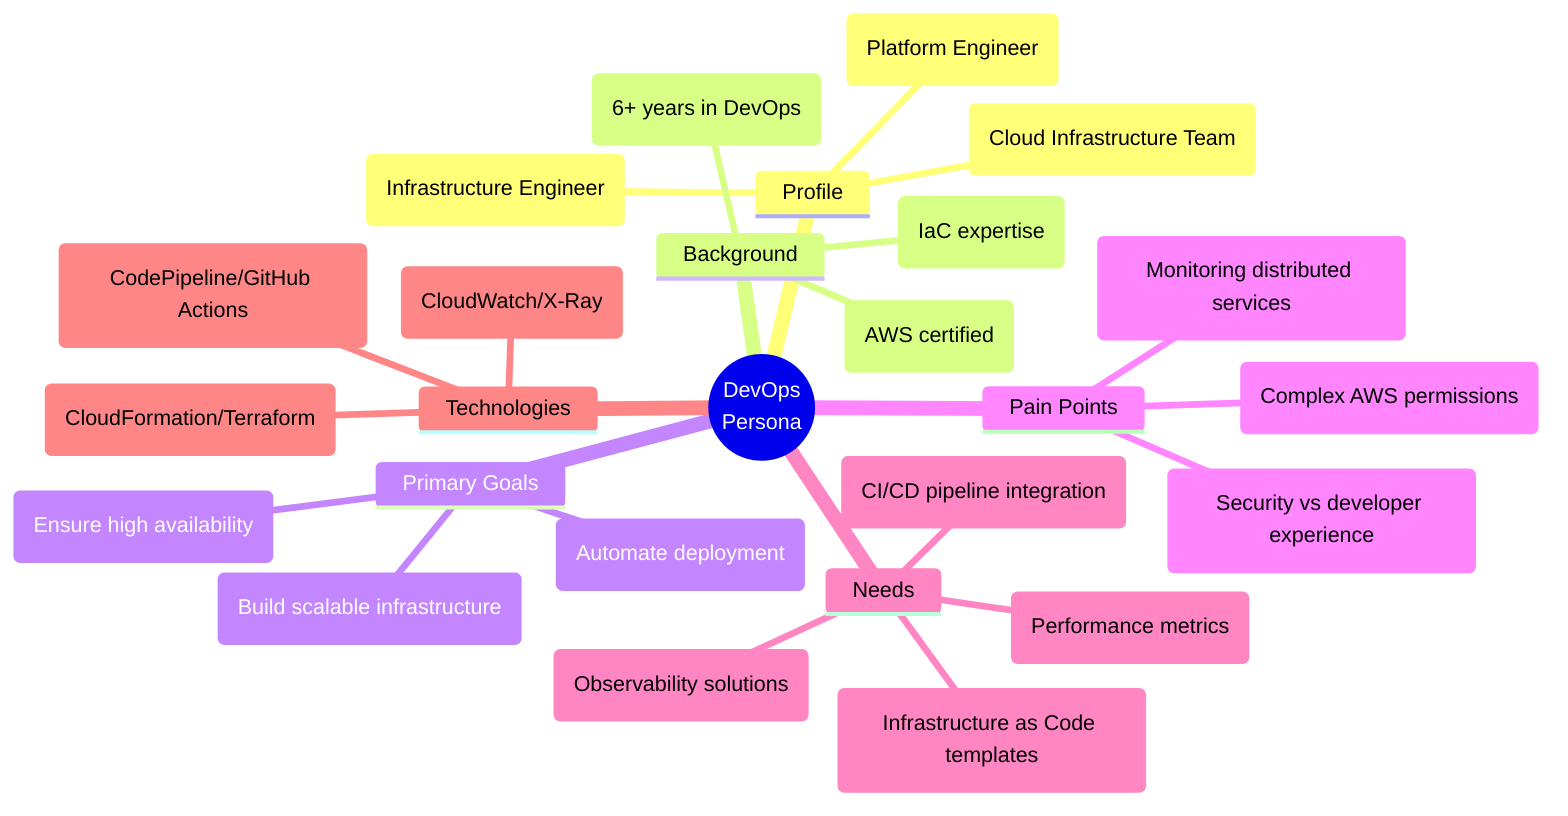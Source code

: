 mindmap
  root((DevOps<br>Persona))
    Profile
      ::icon(fa fa-id-card)
      (Infrastructure Engineer)
      (Platform Engineer)
      (Cloud Infrastructure Team)
    Background
      ::icon(fa fa-graduation-cap)
      (6+ years in DevOps)
      (AWS certified)
      (IaC expertise)
    Primary Goals
      ::icon(fa fa-bullseye)
      (Build scalable infrastructure)
      (Automate deployment)
      (Ensure high availability)
    Pain Points
      ::icon(fa fa-exclamation-triangle)
      (Complex AWS permissions)
      (Security vs developer experience)
      (Monitoring distributed services)
    Needs
      ::icon(fa fa-puzzle-piece)
      (Infrastructure as Code templates)
      (Observability solutions)
      (Performance metrics)
      (CI/CD pipeline integration)
    Technologies
      ::icon(fa fa-wrench)
      (CloudFormation/Terraform)
      (CloudWatch/X-Ray)
      (CodePipeline/GitHub Actions)